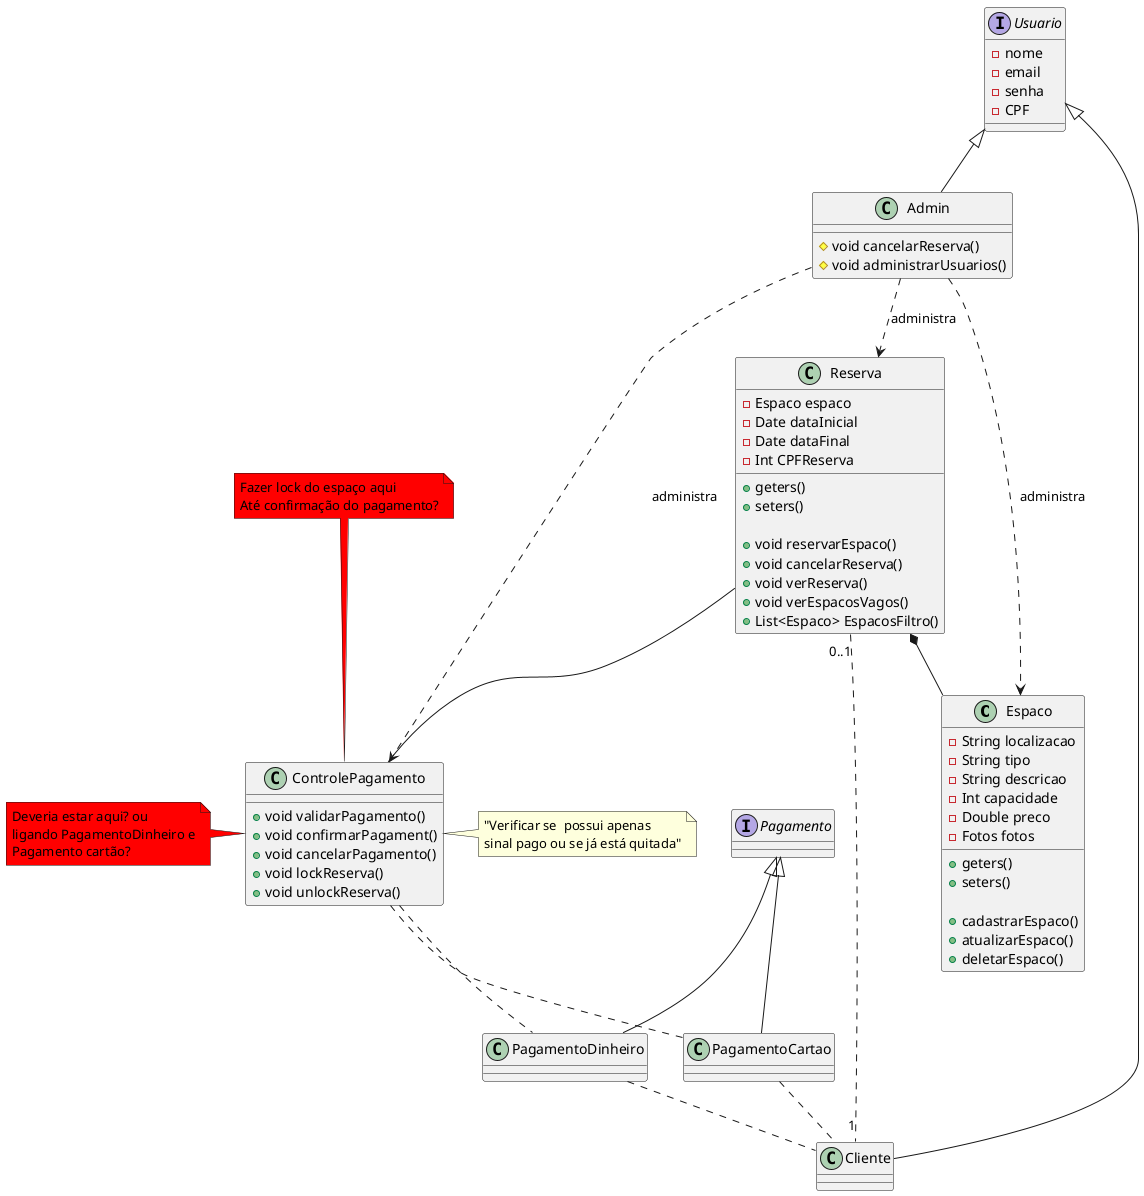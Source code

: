 @startuml diagrama-de-classe

class Espaco {
    - String localizacao
    - String tipo
    - String descricao
    - Int capacidade
    - Double preco
    - Fotos fotos

    + geters()
    + seters()

    + cadastrarEspaco()
    + atualizarEspaco()
    + deletarEspaco()
}

class Reserva {
    - Espaco espaco
    - Date dataInicial
    - Date dataFinal
    - Int CPFReserva

    + geters()
    + seters()

    + void reservarEspaco()
    + void cancelarReserva()
    + void verReserva()
    + void verEspacosVagos()
    + List<Espaco> EspacosFiltro()
}

interface Pagamento {

}

class PagamentoCartao extends Pagamento{

}

class PagamentoDinheiro extends Pagamento{

}

class ControlePagamento {
    + void validarPagamento()
    + void confirmarPagament()
    + void cancelarPagamento()
    + void lockReserva()
    + void unlockReserva()
}

note right of ControlePagamento
    "Verificar se  possui apenas
    sinal pago ou se já está quitada"
end note

note left of ControlePagamento #Red
    Deveria estar aqui? ou
    ligando PagamentoDinheiro e
    Pagamento cartão?
end note

note top of ControlePagamento #Red
    Fazer lock do espaço aqui
    Até confirmação do pagamento?
end note

interface Usuario {
    - nome
    - email
    - senha
    - CPF
}

class Cliente extends Usuario{

}

class Admin extends Usuario{
    # void cancelarReserva()
    # void administrarUsuarios()
}




Reserva *-- Espaco
Reserva -- ControlePagamento
PagamentoDinheiro .. Cliente
PagamentoCartao .. Cliente

ControlePagamento .. PagamentoDinheiro
ControlePagamento .. PagamentoCartao

Admin ..> Espaco :administra
Admin ..> Reserva :administra
Admin ..> ControlePagamento :administra


Reserva "0..1".."1" Cliente
@enduml
